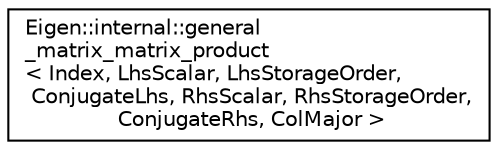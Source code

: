 digraph "Graphical Class Hierarchy"
{
  edge [fontname="Helvetica",fontsize="10",labelfontname="Helvetica",labelfontsize="10"];
  node [fontname="Helvetica",fontsize="10",shape=record];
  rankdir="LR";
  Node1 [label="Eigen::internal::general\l_matrix_matrix_product\l\< Index, LhsScalar, LhsStorageOrder,\l ConjugateLhs, RhsScalar, RhsStorageOrder,\l ConjugateRhs, ColMajor \>",height=0.2,width=0.4,color="black", fillcolor="white", style="filled",URL="$struct_eigen_1_1internal_1_1general__matrix__matrix__product_3_01_index_00_01_lhs_scalar_00_01_lc92e3fc5d91273c14187477f2d000bbe.html"];
}
